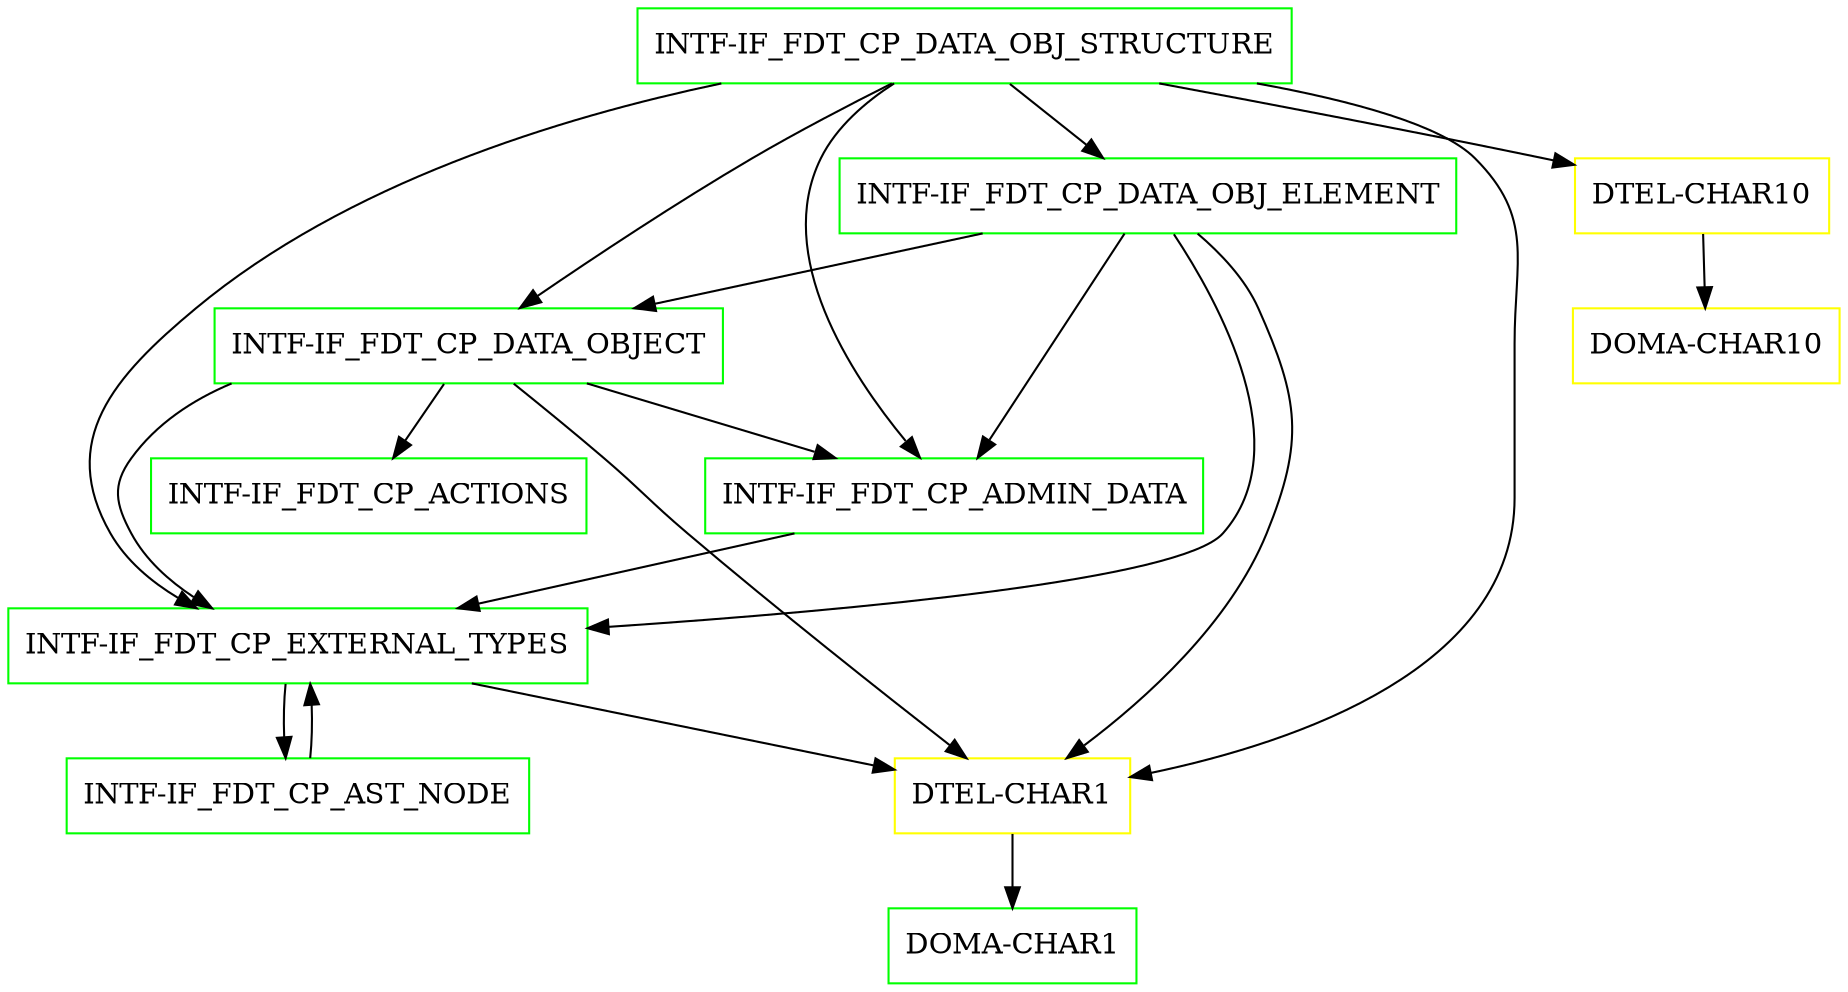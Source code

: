 digraph G {
  "INTF-IF_FDT_CP_DATA_OBJ_STRUCTURE" [shape=box,color=green];
  "INTF-IF_FDT_CP_DATA_OBJECT" [shape=box,color=green,URL="./INTF_IF_FDT_CP_DATA_OBJECT.html"];
  "INTF-IF_FDT_CP_ACTIONS" [shape=box,color=green,URL="./INTF_IF_FDT_CP_ACTIONS.html"];
  "INTF-IF_FDT_CP_ADMIN_DATA" [shape=box,color=green,URL="./INTF_IF_FDT_CP_ADMIN_DATA.html"];
  "INTF-IF_FDT_CP_EXTERNAL_TYPES" [shape=box,color=green,URL="./INTF_IF_FDT_CP_EXTERNAL_TYPES.html"];
  "INTF-IF_FDT_CP_AST_NODE" [shape=box,color=green,URL="./INTF_IF_FDT_CP_AST_NODE.html"];
  "DTEL-CHAR1" [shape=box,color=yellow,URL="./DTEL_CHAR1.html"];
  "DOMA-CHAR1" [shape=box,color=green,URL="./DOMA_CHAR1.html"];
  "INTF-IF_FDT_CP_DATA_OBJ_ELEMENT" [shape=box,color=green,URL="./INTF_IF_FDT_CP_DATA_OBJ_ELEMENT.html"];
  "DTEL-CHAR10" [shape=box,color=yellow,URL="./DTEL_CHAR10.html"];
  "DOMA-CHAR10" [shape=box,color=yellow,URL="./DOMA_CHAR10.html"];
  "INTF-IF_FDT_CP_DATA_OBJ_STRUCTURE" -> "DTEL-CHAR10";
  "INTF-IF_FDT_CP_DATA_OBJ_STRUCTURE" -> "DTEL-CHAR1";
  "INTF-IF_FDT_CP_DATA_OBJ_STRUCTURE" -> "INTF-IF_FDT_CP_EXTERNAL_TYPES";
  "INTF-IF_FDT_CP_DATA_OBJ_STRUCTURE" -> "INTF-IF_FDT_CP_DATA_OBJ_ELEMENT";
  "INTF-IF_FDT_CP_DATA_OBJ_STRUCTURE" -> "INTF-IF_FDT_CP_ADMIN_DATA";
  "INTF-IF_FDT_CP_DATA_OBJ_STRUCTURE" -> "INTF-IF_FDT_CP_DATA_OBJECT";
  "INTF-IF_FDT_CP_DATA_OBJECT" -> "DTEL-CHAR1";
  "INTF-IF_FDT_CP_DATA_OBJECT" -> "INTF-IF_FDT_CP_EXTERNAL_TYPES";
  "INTF-IF_FDT_CP_DATA_OBJECT" -> "INTF-IF_FDT_CP_ADMIN_DATA";
  "INTF-IF_FDT_CP_DATA_OBJECT" -> "INTF-IF_FDT_CP_ACTIONS";
  "INTF-IF_FDT_CP_ADMIN_DATA" -> "INTF-IF_FDT_CP_EXTERNAL_TYPES";
  "INTF-IF_FDT_CP_EXTERNAL_TYPES" -> "DTEL-CHAR1";
  "INTF-IF_FDT_CP_EXTERNAL_TYPES" -> "INTF-IF_FDT_CP_AST_NODE";
  "INTF-IF_FDT_CP_AST_NODE" -> "INTF-IF_FDT_CP_EXTERNAL_TYPES";
  "DTEL-CHAR1" -> "DOMA-CHAR1";
  "INTF-IF_FDT_CP_DATA_OBJ_ELEMENT" -> "DTEL-CHAR1";
  "INTF-IF_FDT_CP_DATA_OBJ_ELEMENT" -> "INTF-IF_FDT_CP_EXTERNAL_TYPES";
  "INTF-IF_FDT_CP_DATA_OBJ_ELEMENT" -> "INTF-IF_FDT_CP_ADMIN_DATA";
  "INTF-IF_FDT_CP_DATA_OBJ_ELEMENT" -> "INTF-IF_FDT_CP_DATA_OBJECT";
  "DTEL-CHAR10" -> "DOMA-CHAR10";
}
